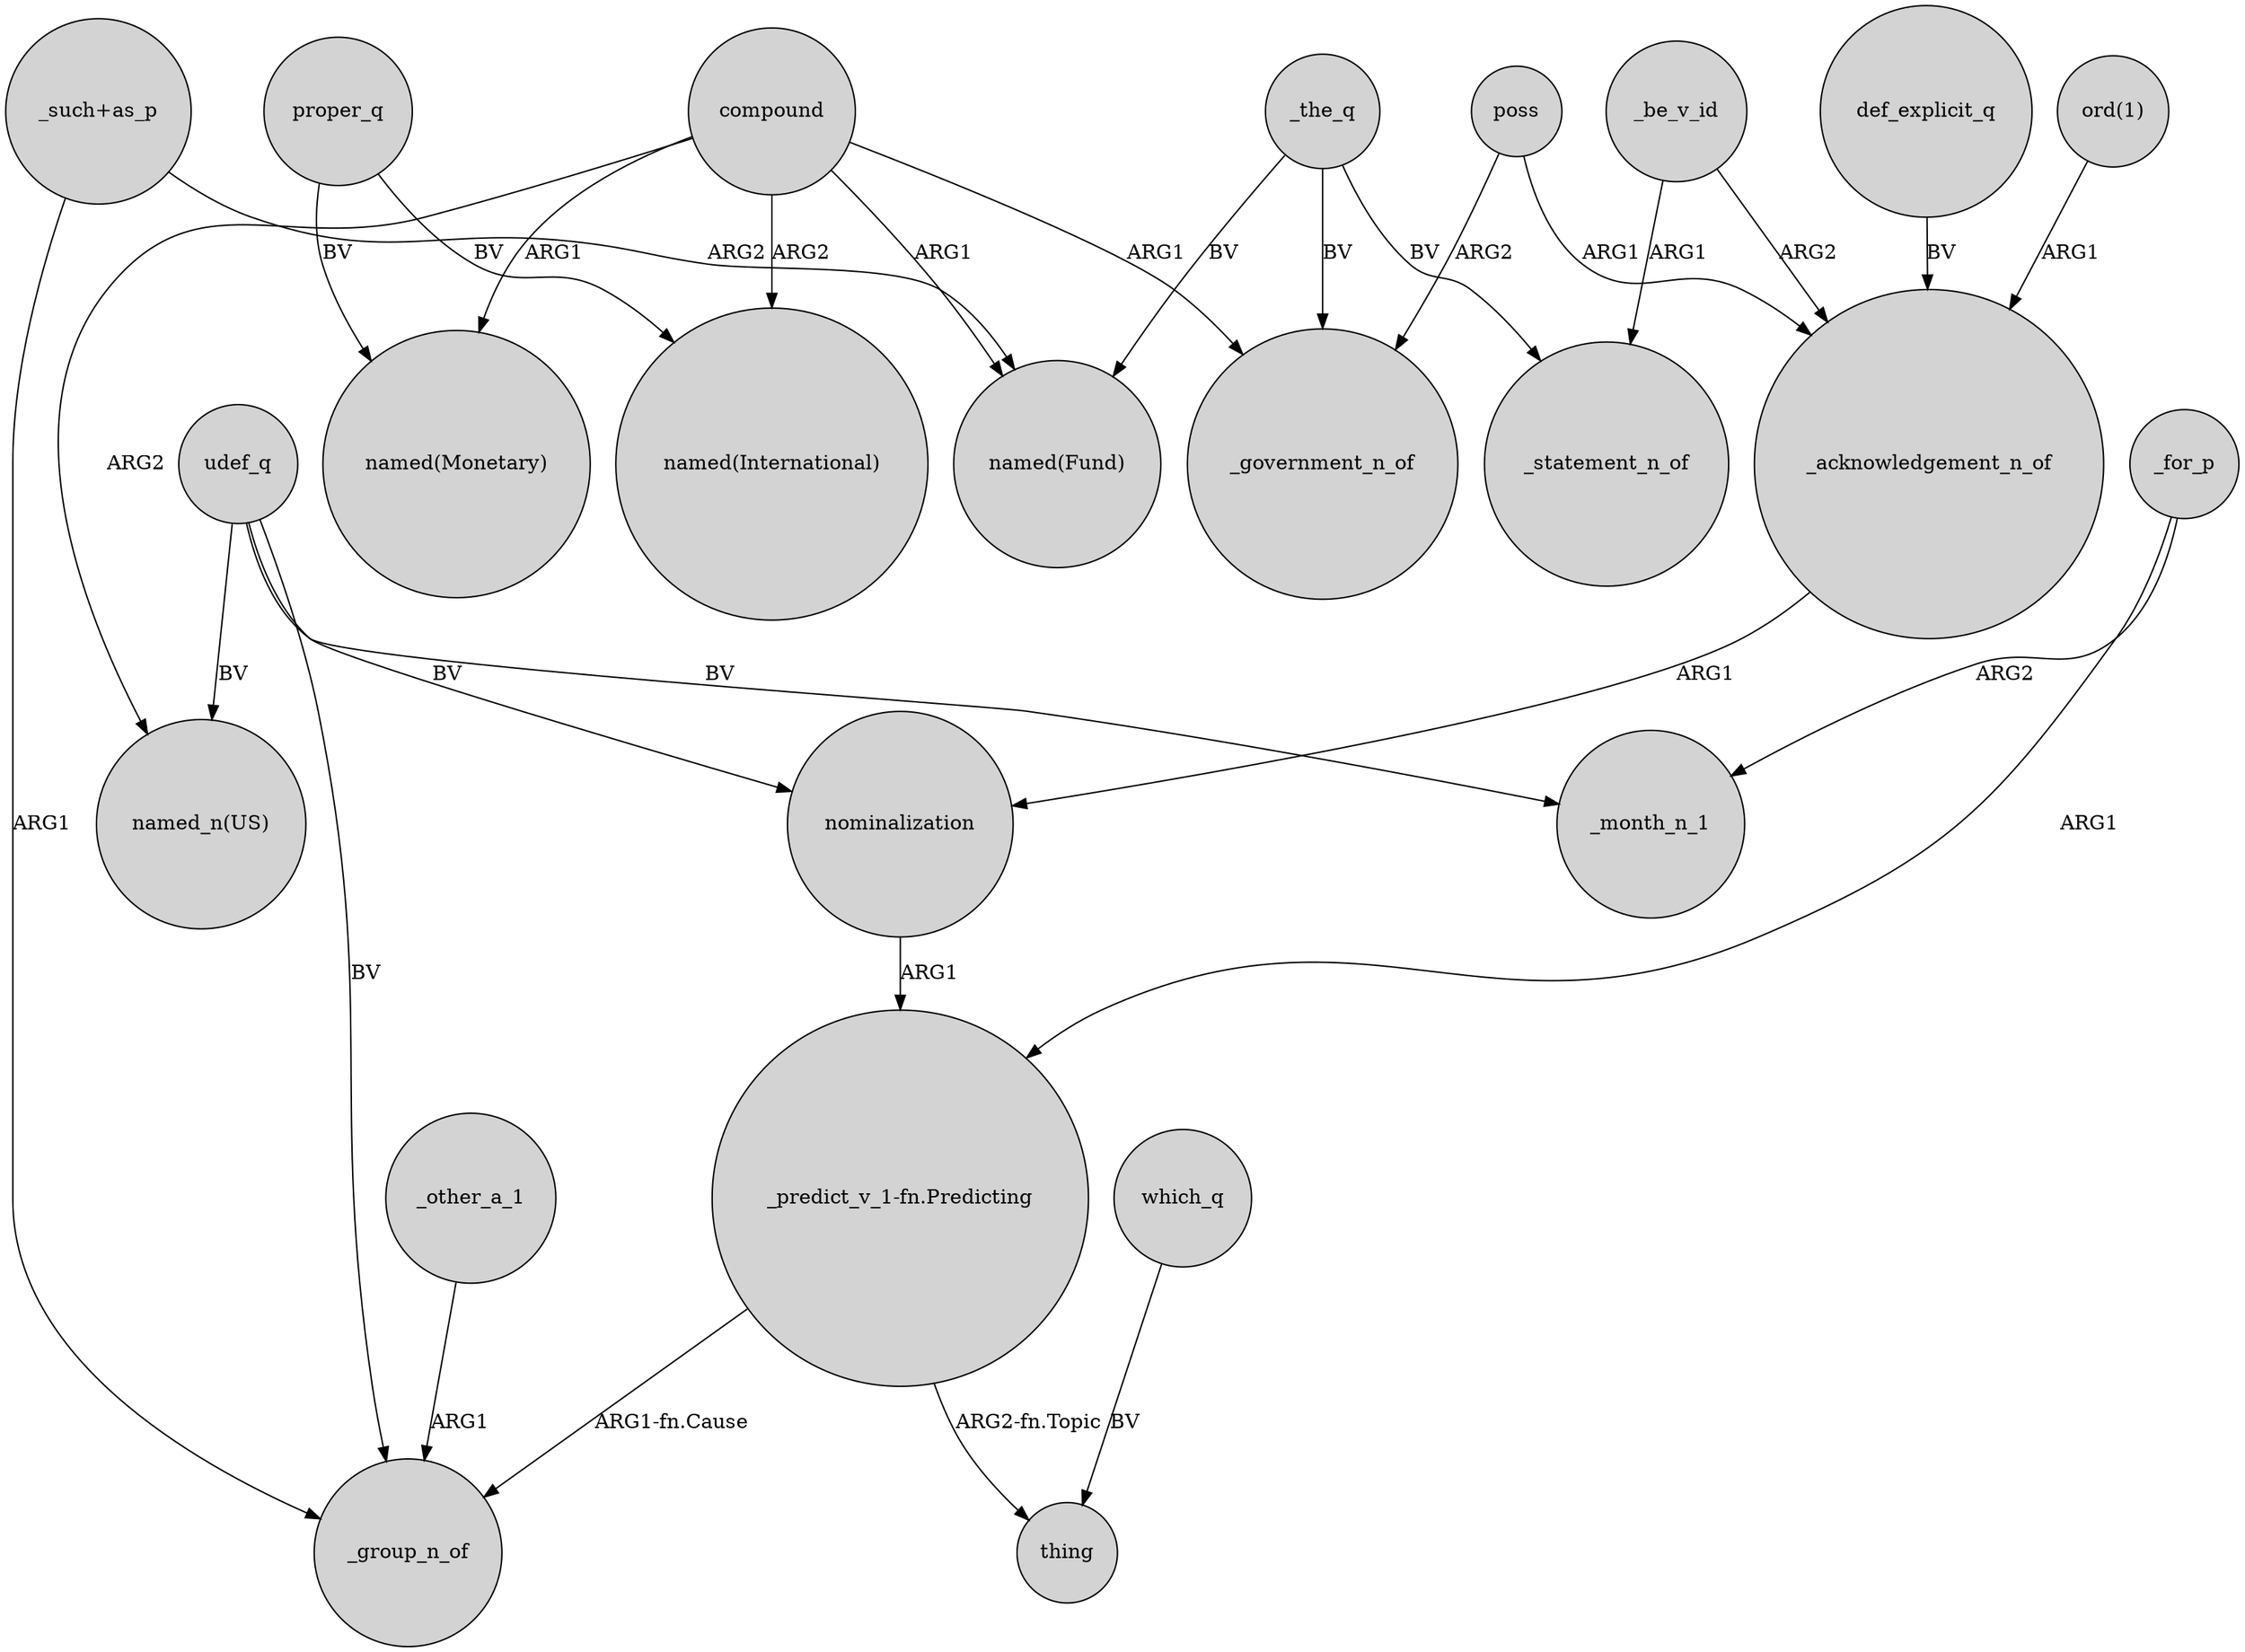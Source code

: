 digraph {
	node [shape=circle style=filled]
	_for_p -> _month_n_1 [label=ARG2]
	proper_q -> "named(Monetary)" [label=BV]
	udef_q -> "named_n(US)" [label=BV]
	_be_v_id -> _acknowledgement_n_of [label=ARG2]
	compound -> _government_n_of [label=ARG1]
	compound -> "named(Monetary)" [label=ARG1]
	_for_p -> "_predict_v_1-fn.Predicting" [label=ARG1]
	compound -> "named(Fund)" [label=ARG1]
	"_predict_v_1-fn.Predicting" -> _group_n_of [label="ARG1-fn.Cause"]
	_the_q -> "named(Fund)" [label=BV]
	udef_q -> _month_n_1 [label=BV]
	compound -> "named_n(US)" [label=ARG2]
	_the_q -> _statement_n_of [label=BV]
	poss -> _acknowledgement_n_of [label=ARG1]
	def_explicit_q -> _acknowledgement_n_of [label=BV]
	"_predict_v_1-fn.Predicting" -> thing [label="ARG2-fn.Topic"]
	nominalization -> "_predict_v_1-fn.Predicting" [label=ARG1]
	_acknowledgement_n_of -> nominalization [label=ARG1]
	compound -> "named(International)" [label=ARG2]
	udef_q -> nominalization [label=BV]
	"ord(1)" -> _acknowledgement_n_of [label=ARG1]
	_the_q -> _government_n_of [label=BV]
	"_such+as_p" -> _group_n_of [label=ARG1]
	"_such+as_p" -> "named(Fund)" [label=ARG2]
	_other_a_1 -> _group_n_of [label=ARG1]
	proper_q -> "named(International)" [label=BV]
	poss -> _government_n_of [label=ARG2]
	udef_q -> _group_n_of [label=BV]
	_be_v_id -> _statement_n_of [label=ARG1]
	which_q -> thing [label=BV]
}
